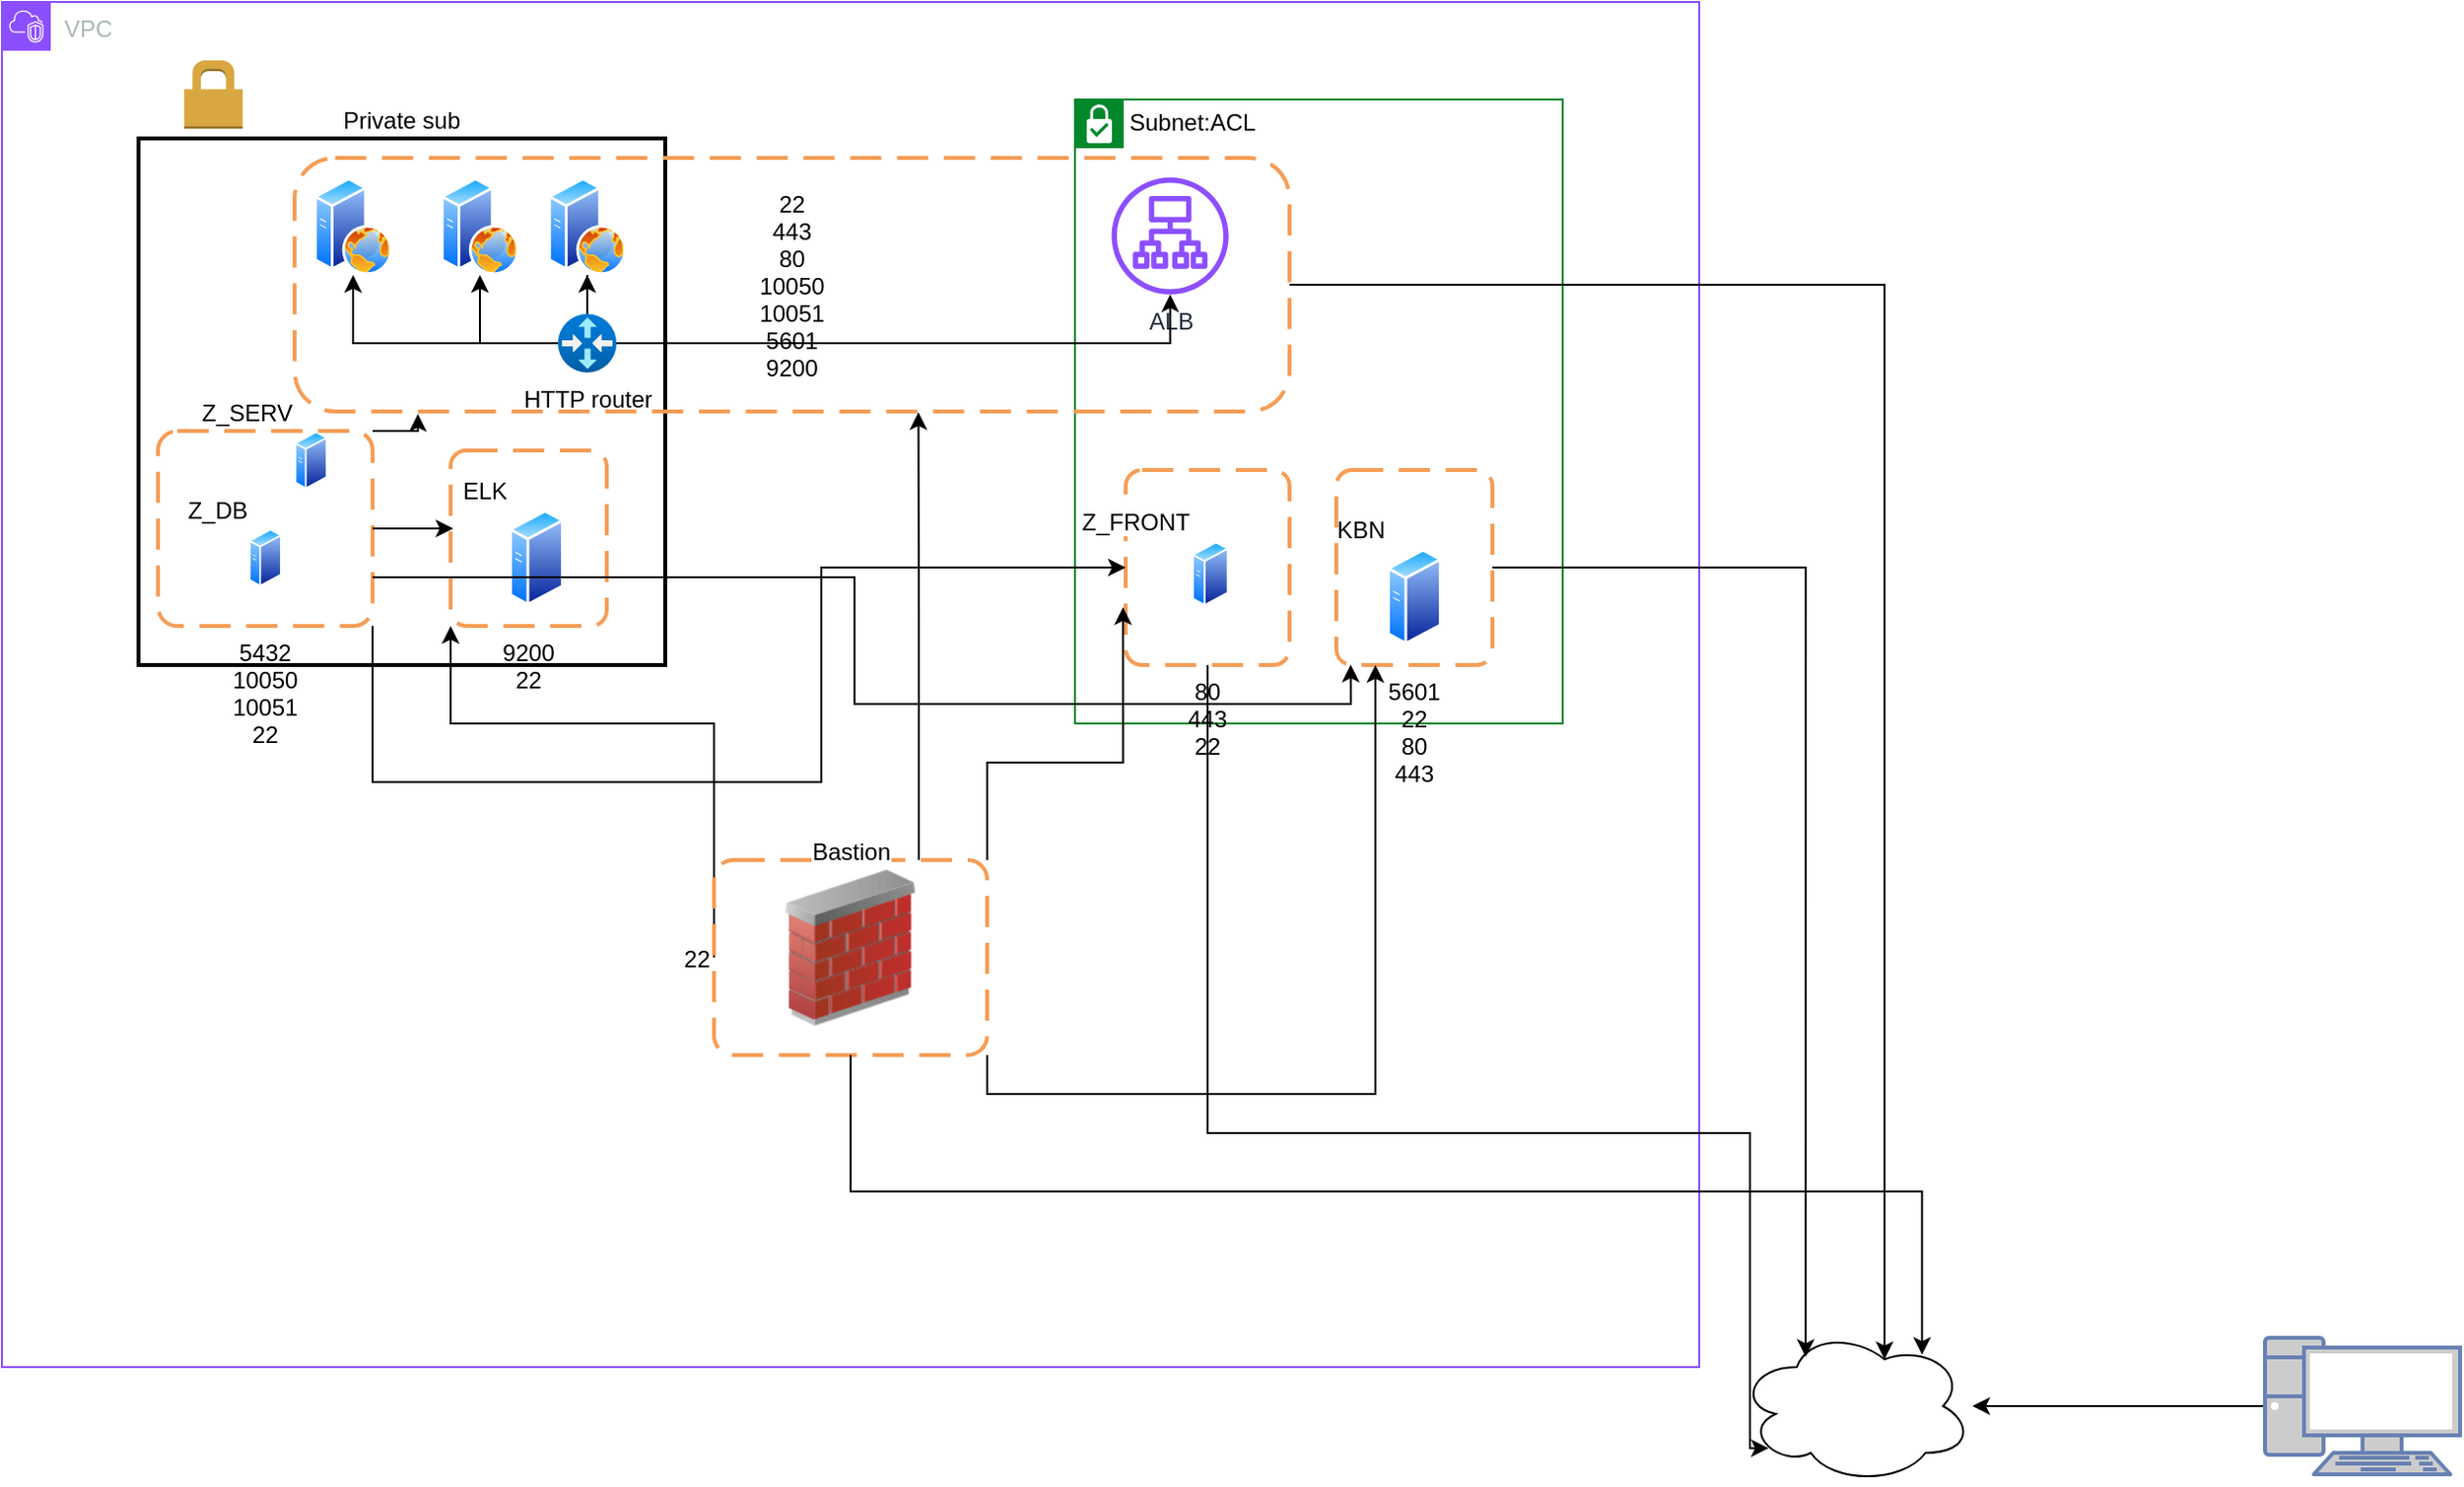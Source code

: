 <mxfile version="24.2.1" type="github">
  <diagram name="Page-1" id="822b0af5-4adb-64df-f703-e8dfc1f81529">
    <mxGraphModel dx="1510" dy="796" grid="1" gridSize="10" guides="1" tooltips="1" connect="1" arrows="1" fold="1" page="1" pageScale="1" pageWidth="1400" pageHeight="850" background="none" math="0" shadow="0">
      <root>
        <mxCell id="0" />
        <mxCell id="1" style="" parent="0" />
        <mxCell id="vzUK7i6TSwLmify1tvEo-21" value="" style="ellipse;shape=cloud;whiteSpace=wrap;html=1;" parent="1" vertex="1">
          <mxGeometry x="970" y="740" width="120" height="80" as="geometry" />
        </mxCell>
        <mxCell id="vzUK7i6TSwLmify1tvEo-33" value="VPC" style="points=[[0,0],[0.25,0],[0.5,0],[0.75,0],[1,0],[1,0.25],[1,0.5],[1,0.75],[1,1],[0.75,1],[0.5,1],[0.25,1],[0,1],[0,0.75],[0,0.5],[0,0.25]];outlineConnect=0;gradientColor=none;html=1;whiteSpace=wrap;fontSize=12;fontStyle=0;container=1;pointerEvents=0;collapsible=0;recursiveResize=0;shape=mxgraph.aws4.group;grIcon=mxgraph.aws4.group_vpc2;strokeColor=#8C4FFF;fillColor=none;verticalAlign=top;align=left;spacingLeft=30;fontColor=#AAB7B8;dashed=0;" parent="1" vertex="1">
          <mxGeometry x="80" y="60" width="870" height="700" as="geometry" />
        </mxCell>
        <mxCell id="vzUK7i6TSwLmify1tvEo-23" value="Private sub" style="rounded=1;arcSize=0;dashed=0;fillColor=default;gradientColor=none;strokeWidth=2;labelPosition=center;verticalLabelPosition=top;align=center;verticalAlign=bottom;" parent="vzUK7i6TSwLmify1tvEo-33" vertex="1">
          <mxGeometry x="70" y="70" width="270" height="270" as="geometry" />
        </mxCell>
        <mxCell id="vzUK7i6TSwLmify1tvEo-25" value="Subnet:ACL" style="shape=mxgraph.ibm.box;prType=subnet;fontStyle=0;verticalAlign=top;align=left;spacingLeft=32;spacingTop=4;fillColor=default;rounded=0;whiteSpace=wrap;html=1;strokeColor=#00882B;strokeWidth=1;dashed=0;container=1;spacing=-4;collapsible=0;expand=0;recursiveResize=0;gradientColor=none;" parent="vzUK7i6TSwLmify1tvEo-33" vertex="1">
          <mxGeometry x="550" y="50" width="250" height="320" as="geometry" />
        </mxCell>
        <mxCell id="vzUK7i6TSwLmify1tvEo-119" value="80&#xa;443&#xa;22" style="rounded=1;arcSize=10;dashed=1;strokeColor=#F59D56;fillColor=none;gradientColor=none;dashPattern=8 4;strokeWidth=2;labelPosition=center;verticalLabelPosition=bottom;align=center;verticalAlign=top;labelBorderColor=none;" parent="vzUK7i6TSwLmify1tvEo-25" vertex="1">
          <mxGeometry x="26" y="190" width="84" height="100" as="geometry" />
        </mxCell>
        <mxCell id="vzUK7i6TSwLmify1tvEo-65" value="KBN" style="image;aspect=fixed;perimeter=ellipsePerimeter;html=1;align=right;shadow=0;dashed=0;spacingTop=3;image=img/lib/active_directory/generic_server.svg;labelPosition=left;verticalLabelPosition=top;verticalAlign=bottom;" parent="vzUK7i6TSwLmify1tvEo-25" vertex="1">
          <mxGeometry x="160" y="230" width="28.0" height="50" as="geometry" />
        </mxCell>
        <mxCell id="vzUK7i6TSwLmify1tvEo-47" value="ALB" style="sketch=0;outlineConnect=0;fontColor=#232F3E;gradientColor=none;fillColor=#8C4FFF;strokeColor=none;dashed=0;verticalLabelPosition=bottom;verticalAlign=top;align=center;html=1;fontSize=12;fontStyle=0;aspect=fixed;pointerEvents=1;shape=mxgraph.aws4.application_load_balancer;" parent="vzUK7i6TSwLmify1tvEo-25" vertex="1">
          <mxGeometry x="18.8" y="40" width="60" height="60" as="geometry" />
        </mxCell>
        <mxCell id="vzUK7i6TSwLmify1tvEo-120" value="5601&#xa;22&#xa;80&#xa;443" style="rounded=1;arcSize=10;dashed=1;strokeColor=#F59D56;fillColor=none;gradientColor=none;dashPattern=8 4;strokeWidth=2;labelPosition=center;verticalLabelPosition=bottom;align=center;verticalAlign=top;labelBorderColor=none;" parent="vzUK7i6TSwLmify1tvEo-25" vertex="1">
          <mxGeometry x="134" y="190" width="80" height="100" as="geometry" />
        </mxCell>
        <mxCell id="vzUK7i6TSwLmify1tvEo-150" value="Z_FRONT" style="image;aspect=fixed;perimeter=ellipsePerimeter;html=1;align=right;shadow=0;dashed=0;spacingTop=3;image=img/lib/active_directory/generic_server.svg;labelPosition=left;verticalLabelPosition=top;verticalAlign=bottom;" parent="vzUK7i6TSwLmify1tvEo-25" vertex="1">
          <mxGeometry x="60" y="226.43" width="18.8" height="33.57" as="geometry" />
        </mxCell>
        <mxCell id="vzUK7i6TSwLmify1tvEo-55" value="" style="image;aspect=fixed;perimeter=ellipsePerimeter;html=1;align=center;shadow=0;dashed=0;spacingTop=3;image=img/lib/active_directory/web_server.svg;" parent="vzUK7i6TSwLmify1tvEo-33" vertex="1">
          <mxGeometry x="280" y="90" width="40" height="50" as="geometry" />
        </mxCell>
        <mxCell id="vzUK7i6TSwLmify1tvEo-78" value="ELK" style="image;aspect=fixed;perimeter=ellipsePerimeter;html=1;align=right;shadow=0;dashed=0;spacingTop=3;image=img/lib/active_directory/generic_server.svg;labelPosition=left;verticalLabelPosition=top;verticalAlign=bottom;" parent="vzUK7i6TSwLmify1tvEo-33" vertex="1">
          <mxGeometry x="260" y="260" width="28.0" height="50" as="geometry" />
        </mxCell>
        <mxCell id="vzUK7i6TSwLmify1tvEo-121" value="9200&#xa;22" style="rounded=1;arcSize=10;dashed=1;strokeColor=#F59D56;fillColor=none;gradientColor=none;dashPattern=8 4;strokeWidth=2;labelPosition=center;verticalLabelPosition=bottom;align=center;verticalAlign=top;labelBorderColor=none;" parent="vzUK7i6TSwLmify1tvEo-33" vertex="1">
          <mxGeometry x="230" y="230" width="80" height="90" as="geometry" />
        </mxCell>
        <mxCell id="vzUK7i6TSwLmify1tvEo-123" style="edgeStyle=orthogonalEdgeStyle;rounded=0;orthogonalLoop=1;jettySize=auto;html=1;exitX=0;exitY=0.5;exitDx=0;exitDy=0;entryX=0;entryY=1;entryDx=0;entryDy=0;" parent="vzUK7i6TSwLmify1tvEo-33" source="vzUK7i6TSwLmify1tvEo-122" target="vzUK7i6TSwLmify1tvEo-121" edge="1">
          <mxGeometry relative="1" as="geometry">
            <Array as="points">
              <mxPoint x="230" y="370" />
            </Array>
          </mxGeometry>
        </mxCell>
        <mxCell id="vzUK7i6TSwLmify1tvEo-126" style="edgeStyle=orthogonalEdgeStyle;rounded=0;orthogonalLoop=1;jettySize=auto;html=1;exitX=1;exitY=1;exitDx=0;exitDy=0;entryX=0.25;entryY=1;entryDx=0;entryDy=0;" parent="vzUK7i6TSwLmify1tvEo-33" source="vzUK7i6TSwLmify1tvEo-122" target="vzUK7i6TSwLmify1tvEo-120" edge="1">
          <mxGeometry relative="1" as="geometry" />
        </mxCell>
        <mxCell id="vzUK7i6TSwLmify1tvEo-122" value="22" style="rounded=1;arcSize=10;dashed=1;strokeColor=#F59D56;fillColor=none;gradientColor=none;dashPattern=8 4;strokeWidth=2;labelPosition=left;verticalLabelPosition=middle;align=right;verticalAlign=middle;labelBorderColor=none;" parent="vzUK7i6TSwLmify1tvEo-33" vertex="1">
          <mxGeometry x="365" y="440" width="140" height="100" as="geometry" />
        </mxCell>
        <mxCell id="vzUK7i6TSwLmify1tvEo-22" value="Bastion" style="image;html=1;image=img/lib/clip_art/networking/Firewall_02_128x128.png;labelPosition=center;verticalLabelPosition=top;align=center;verticalAlign=bottom;" parent="vzUK7i6TSwLmify1tvEo-33" vertex="1">
          <mxGeometry x="395" y="445" width="80" height="80" as="geometry" />
        </mxCell>
        <mxCell id="vzUK7i6TSwLmify1tvEo-125" style="edgeStyle=orthogonalEdgeStyle;rounded=0;orthogonalLoop=1;jettySize=auto;html=1;exitX=1;exitY=0;exitDx=0;exitDy=0;entryX=-0.016;entryY=0.704;entryDx=0;entryDy=0;entryPerimeter=0;" parent="vzUK7i6TSwLmify1tvEo-33" source="vzUK7i6TSwLmify1tvEo-122" target="vzUK7i6TSwLmify1tvEo-119" edge="1">
          <mxGeometry relative="1" as="geometry" />
        </mxCell>
        <mxCell id="vzUK7i6TSwLmify1tvEo-135" style="edgeStyle=orthogonalEdgeStyle;rounded=0;orthogonalLoop=1;jettySize=auto;html=1;" parent="vzUK7i6TSwLmify1tvEo-33" source="vzUK7i6TSwLmify1tvEo-132" target="vzUK7i6TSwLmify1tvEo-55" edge="1">
          <mxGeometry relative="1" as="geometry" />
        </mxCell>
        <mxCell id="vzUK7i6TSwLmify1tvEo-154" style="edgeStyle=orthogonalEdgeStyle;rounded=0;orthogonalLoop=1;jettySize=auto;html=1;" parent="vzUK7i6TSwLmify1tvEo-33" source="vzUK7i6TSwLmify1tvEo-132" target="vzUK7i6TSwLmify1tvEo-47" edge="1">
          <mxGeometry relative="1" as="geometry" />
        </mxCell>
        <mxCell id="vzUK7i6TSwLmify1tvEo-132" value=" HTTP router" style="image;aspect=fixed;html=1;points=[];align=center;fontSize=12;image=img/lib/azure2/networking/Virtual_Router.svg;" parent="vzUK7i6TSwLmify1tvEo-33" vertex="1">
          <mxGeometry x="285" y="160" width="30" height="30" as="geometry" />
        </mxCell>
        <mxCell id="vzUK7i6TSwLmify1tvEo-152" style="edgeStyle=orthogonalEdgeStyle;rounded=0;orthogonalLoop=1;jettySize=auto;html=1;exitX=1;exitY=1;exitDx=0;exitDy=0;" parent="vzUK7i6TSwLmify1tvEo-33" source="vzUK7i6TSwLmify1tvEo-146" target="vzUK7i6TSwLmify1tvEo-119" edge="1">
          <mxGeometry relative="1" as="geometry">
            <Array as="points">
              <mxPoint x="190" y="400" />
              <mxPoint x="420" y="400" />
              <mxPoint x="420" y="290" />
            </Array>
          </mxGeometry>
        </mxCell>
        <mxCell id="vzUK7i6TSwLmify1tvEo-146" value="5432&#xa;10050&#xa;10051&#xa;22" style="rounded=1;arcSize=10;dashed=1;strokeColor=#F59D56;fillColor=none;gradientColor=none;dashPattern=8 4;strokeWidth=2;labelPosition=center;verticalLabelPosition=bottom;align=center;verticalAlign=top;labelBorderColor=none;" parent="vzUK7i6TSwLmify1tvEo-33" vertex="1">
          <mxGeometry x="80" y="220" width="110" height="100" as="geometry" />
        </mxCell>
        <mxCell id="vzUK7i6TSwLmify1tvEo-148" value="Z_SERV" style="image;aspect=fixed;perimeter=ellipsePerimeter;html=1;align=right;shadow=0;dashed=0;spacingTop=3;image=img/lib/active_directory/generic_server.svg;labelPosition=left;verticalLabelPosition=top;verticalAlign=bottom;" parent="vzUK7i6TSwLmify1tvEo-33" vertex="1">
          <mxGeometry x="150" y="220" width="16.8" height="30" as="geometry" />
        </mxCell>
        <mxCell id="vzUK7i6TSwLmify1tvEo-153" value="Z_DB" style="image;aspect=fixed;perimeter=ellipsePerimeter;html=1;align=right;shadow=0;dashed=0;spacingTop=3;image=img/lib/active_directory/generic_server.svg;labelPosition=left;verticalLabelPosition=top;verticalAlign=bottom;" parent="vzUK7i6TSwLmify1tvEo-33" vertex="1">
          <mxGeometry x="126.6" y="270" width="16.8" height="30" as="geometry" />
        </mxCell>
        <mxCell id="vzUK7i6TSwLmify1tvEo-24" value="" style="dashed=0;html=1;shape=mxgraph.aws3.permissions;fillColor=#D9A741;gradientColor=none;dashed=0;" parent="vzUK7i6TSwLmify1tvEo-33" vertex="1">
          <mxGeometry x="93.4" y="30" width="30" height="35" as="geometry" />
        </mxCell>
        <mxCell id="TTI0I26ihcTUOv5LXeap-3" style="edgeStyle=orthogonalEdgeStyle;rounded=0;orthogonalLoop=1;jettySize=auto;html=1;exitX=1;exitY=0.5;exitDx=0;exitDy=0;entryX=0.017;entryY=0.445;entryDx=0;entryDy=0;entryPerimeter=0;" parent="vzUK7i6TSwLmify1tvEo-33" source="vzUK7i6TSwLmify1tvEo-146" target="vzUK7i6TSwLmify1tvEo-121" edge="1">
          <mxGeometry relative="1" as="geometry" />
        </mxCell>
        <mxCell id="TTI0I26ihcTUOv5LXeap-5" style="edgeStyle=orthogonalEdgeStyle;rounded=0;orthogonalLoop=1;jettySize=auto;html=1;exitX=1;exitY=0.75;exitDx=0;exitDy=0;entryX=0.092;entryY=0.998;entryDx=0;entryDy=0;entryPerimeter=0;" parent="vzUK7i6TSwLmify1tvEo-33" source="vzUK7i6TSwLmify1tvEo-146" target="vzUK7i6TSwLmify1tvEo-120" edge="1">
          <mxGeometry relative="1" as="geometry" />
        </mxCell>
        <mxCell id="vzUK7i6TSwLmify1tvEo-130" style="edgeStyle=orthogonalEdgeStyle;rounded=0;orthogonalLoop=1;jettySize=auto;html=1;exitX=0;exitY=0.5;exitDx=0;exitDy=0;exitPerimeter=0;" parent="1" source="vzUK7i6TSwLmify1tvEo-35" target="vzUK7i6TSwLmify1tvEo-21" edge="1">
          <mxGeometry relative="1" as="geometry" />
        </mxCell>
        <mxCell id="vzUK7i6TSwLmify1tvEo-35" value="" style="fontColor=#0066CC;verticalAlign=top;verticalLabelPosition=bottom;labelPosition=center;align=center;html=1;outlineConnect=0;fillColor=#CCCCCC;strokeColor=#6881B3;gradientColor=none;gradientDirection=north;strokeWidth=2;shape=mxgraph.networks.pc;" parent="1" vertex="1">
          <mxGeometry x="1240" y="745" width="100" height="70" as="geometry" />
        </mxCell>
        <mxCell id="vzUK7i6TSwLmify1tvEo-54" value="" style="image;aspect=fixed;perimeter=ellipsePerimeter;html=1;align=center;shadow=0;dashed=0;spacingTop=3;image=img/lib/active_directory/web_server.svg;" parent="1" vertex="1">
          <mxGeometry x="240" y="150" width="40" height="50" as="geometry" />
        </mxCell>
        <mxCell id="vzUK7i6TSwLmify1tvEo-56" value="" style="image;aspect=fixed;perimeter=ellipsePerimeter;html=1;align=center;shadow=0;dashed=0;spacingTop=3;image=img/lib/active_directory/web_server.svg;" parent="1" vertex="1">
          <mxGeometry x="305" y="150" width="40" height="50" as="geometry" />
        </mxCell>
        <mxCell id="vzUK7i6TSwLmify1tvEo-124" style="edgeStyle=orthogonalEdgeStyle;rounded=0;orthogonalLoop=1;jettySize=auto;html=1;exitX=0.75;exitY=0;exitDx=0;exitDy=0;entryX=0.627;entryY=1.003;entryDx=0;entryDy=0;entryPerimeter=0;" parent="1" source="vzUK7i6TSwLmify1tvEo-122" target="vzUK7i6TSwLmify1tvEo-118" edge="1">
          <mxGeometry relative="1" as="geometry" />
        </mxCell>
        <mxCell id="vzUK7i6TSwLmify1tvEo-129" style="edgeStyle=orthogonalEdgeStyle;rounded=0;orthogonalLoop=1;jettySize=auto;html=1;exitX=0.5;exitY=1;exitDx=0;exitDy=0;entryX=0.785;entryY=0.171;entryDx=0;entryDy=0;entryPerimeter=0;" parent="1" source="vzUK7i6TSwLmify1tvEo-122" target="vzUK7i6TSwLmify1tvEo-21" edge="1">
          <mxGeometry relative="1" as="geometry" />
        </mxCell>
        <mxCell id="vzUK7i6TSwLmify1tvEo-136" style="edgeStyle=orthogonalEdgeStyle;rounded=0;orthogonalLoop=1;jettySize=auto;html=1;" parent="1" source="vzUK7i6TSwLmify1tvEo-132" target="vzUK7i6TSwLmify1tvEo-56" edge="1">
          <mxGeometry relative="1" as="geometry" />
        </mxCell>
        <mxCell id="vzUK7i6TSwLmify1tvEo-137" style="edgeStyle=orthogonalEdgeStyle;rounded=0;orthogonalLoop=1;jettySize=auto;html=1;" parent="1" source="vzUK7i6TSwLmify1tvEo-132" target="vzUK7i6TSwLmify1tvEo-54" edge="1">
          <mxGeometry relative="1" as="geometry" />
        </mxCell>
        <mxCell id="vzUK7i6TSwLmify1tvEo-143" style="edgeStyle=orthogonalEdgeStyle;rounded=0;orthogonalLoop=1;jettySize=auto;html=1;entryX=0.288;entryY=0.185;entryDx=0;entryDy=0;entryPerimeter=0;" parent="1" source="vzUK7i6TSwLmify1tvEo-120" target="vzUK7i6TSwLmify1tvEo-21" edge="1">
          <mxGeometry relative="1" as="geometry" />
        </mxCell>
        <mxCell id="vzUK7i6TSwLmify1tvEo-151" style="edgeStyle=orthogonalEdgeStyle;rounded=0;orthogonalLoop=1;jettySize=auto;html=1;exitX=0.5;exitY=1;exitDx=0;exitDy=0;entryX=0.13;entryY=0.77;entryDx=0;entryDy=0;entryPerimeter=0;" parent="1" source="vzUK7i6TSwLmify1tvEo-119" target="vzUK7i6TSwLmify1tvEo-21" edge="1">
          <mxGeometry relative="1" as="geometry">
            <Array as="points">
              <mxPoint x="698" y="640" />
              <mxPoint x="976" y="640" />
            </Array>
          </mxGeometry>
        </mxCell>
        <mxCell id="vzUK7i6TSwLmify1tvEo-118" value="22&#xa;443&#xa;80&#xa;10050&#xa;10051&#xa;5601&#xa;9200" style="rounded=1;arcSize=16;dashed=1;strokeColor=#F59D56;fillColor=none;gradientColor=none;dashPattern=8 4;strokeWidth=2;labelPosition=center;verticalLabelPosition=middle;align=center;verticalAlign=middle;labelBorderColor=none;" parent="1" vertex="1">
          <mxGeometry x="230" y="140" width="510" height="130" as="geometry" />
        </mxCell>
        <mxCell id="TTI0I26ihcTUOv5LXeap-1" style="edgeStyle=orthogonalEdgeStyle;rounded=0;orthogonalLoop=1;jettySize=auto;html=1;exitX=1;exitY=0.5;exitDx=0;exitDy=0;entryX=0.625;entryY=0.2;entryDx=0;entryDy=0;entryPerimeter=0;" parent="1" source="vzUK7i6TSwLmify1tvEo-118" target="vzUK7i6TSwLmify1tvEo-21" edge="1">
          <mxGeometry relative="1" as="geometry" />
        </mxCell>
        <mxCell id="TTI0I26ihcTUOv5LXeap-4" style="edgeStyle=orthogonalEdgeStyle;rounded=0;orthogonalLoop=1;jettySize=auto;html=1;exitX=1;exitY=0;exitDx=0;exitDy=0;entryX=0.124;entryY=1.01;entryDx=0;entryDy=0;entryPerimeter=0;" parent="1" source="vzUK7i6TSwLmify1tvEo-146" target="vzUK7i6TSwLmify1tvEo-118" edge="1">
          <mxGeometry relative="1" as="geometry" />
        </mxCell>
      </root>
    </mxGraphModel>
  </diagram>
</mxfile>
